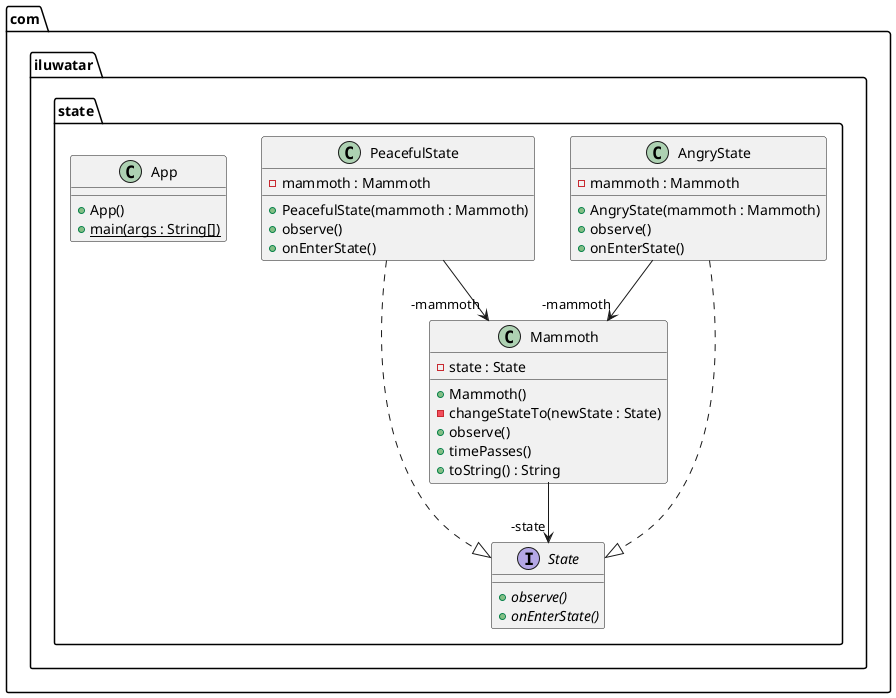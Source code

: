 @startuml
package com.iluwatar.state {
  class AngryState {
    - mammoth : Mammoth
    + AngryState(mammoth : Mammoth)
    + observe()
    + onEnterState()
  }
  class Mammoth {
    - state : State
    + Mammoth()
    - changeStateTo(newState : State)
    + observe()
    + timePasses()
    + toString() : String
  }
  interface State {
    + observe() {abstract}
    + onEnterState() {abstract}
  }
  class PeacefulState {
    - mammoth : Mammoth
    + PeacefulState(mammoth : Mammoth)
    + observe()
    + onEnterState()
  }
  class App {
    + App()
    + main(args : String[]) {static}
  }
}
PeacefulState -->  "-mammoth" Mammoth
AngryState -->  "-mammoth" Mammoth
Mammoth -->  "-state" State
AngryState ..|> State 
PeacefulState ..|> State 
@enduml